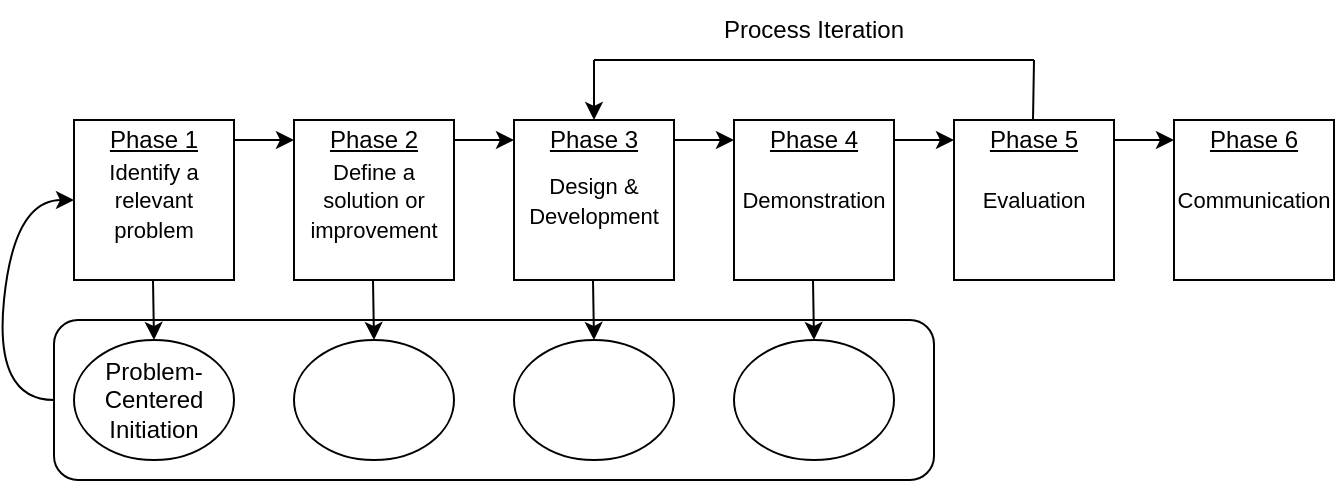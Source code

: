 <mxfile version="24.7.7">
  <diagram name="Page-1" id="jEW9U_bXJYBnuXSac5j7">
    <mxGraphModel dx="371" dy="205" grid="1" gridSize="10" guides="1" tooltips="1" connect="1" arrows="1" fold="1" page="1" pageScale="1" pageWidth="1169" pageHeight="827" math="0" shadow="0">
      <root>
        <mxCell id="0" />
        <mxCell id="1" parent="0" />
        <mxCell id="Z6GeiyVnoEUKx5BJEDNn-1" value="&lt;font style=&quot;font-size: 11px;&quot;&gt;Identify a relevant problem&lt;/font&gt;" style="whiteSpace=wrap;html=1;aspect=fixed;" parent="1" vertex="1">
          <mxGeometry x="130" y="100" width="80" height="80" as="geometry" />
        </mxCell>
        <mxCell id="Z6GeiyVnoEUKx5BJEDNn-2" value="&lt;font style=&quot;font-size: 11px;&quot;&gt;Define a solution or improvement&lt;/font&gt;" style="whiteSpace=wrap;html=1;aspect=fixed;" parent="1" vertex="1">
          <mxGeometry x="240" y="100" width="80" height="80" as="geometry" />
        </mxCell>
        <mxCell id="Z6GeiyVnoEUKx5BJEDNn-4" value="&lt;font style=&quot;font-size: 11px;&quot;&gt;Design &amp;amp; Development&lt;/font&gt;" style="whiteSpace=wrap;html=1;aspect=fixed;" parent="1" vertex="1">
          <mxGeometry x="350" y="100" width="80" height="80" as="geometry" />
        </mxCell>
        <mxCell id="Z6GeiyVnoEUKx5BJEDNn-5" value="&lt;font style=&quot;font-size: 11px;&quot;&gt;Demonstration&lt;/font&gt;" style="whiteSpace=wrap;html=1;aspect=fixed;" parent="1" vertex="1">
          <mxGeometry x="460" y="100" width="80" height="80" as="geometry" />
        </mxCell>
        <mxCell id="Z6GeiyVnoEUKx5BJEDNn-6" value="&lt;font style=&quot;font-size: 11px;&quot;&gt;Evaluation&lt;/font&gt;" style="whiteSpace=wrap;html=1;aspect=fixed;" parent="1" vertex="1">
          <mxGeometry x="570" y="100" width="80" height="80" as="geometry" />
        </mxCell>
        <mxCell id="Z6GeiyVnoEUKx5BJEDNn-7" value="&lt;font style=&quot;font-size: 11px;&quot;&gt;Communication&lt;/font&gt;" style="whiteSpace=wrap;html=1;aspect=fixed;" parent="1" vertex="1">
          <mxGeometry x="680" y="100" width="80" height="80" as="geometry" />
        </mxCell>
        <mxCell id="Z6GeiyVnoEUKx5BJEDNn-9" value="" style="endArrow=classic;html=1;rounded=0;" parent="1" edge="1">
          <mxGeometry width="50" height="50" relative="1" as="geometry">
            <mxPoint x="210" y="110" as="sourcePoint" />
            <mxPoint x="240" y="110" as="targetPoint" />
          </mxGeometry>
        </mxCell>
        <mxCell id="Z6GeiyVnoEUKx5BJEDNn-10" value="" style="endArrow=classic;html=1;rounded=0;" parent="1" edge="1">
          <mxGeometry width="50" height="50" relative="1" as="geometry">
            <mxPoint x="320" y="110" as="sourcePoint" />
            <mxPoint x="350" y="110" as="targetPoint" />
          </mxGeometry>
        </mxCell>
        <mxCell id="Z6GeiyVnoEUKx5BJEDNn-11" value="" style="endArrow=classic;html=1;rounded=0;" parent="1" edge="1">
          <mxGeometry width="50" height="50" relative="1" as="geometry">
            <mxPoint x="430" y="110" as="sourcePoint" />
            <mxPoint x="460" y="110" as="targetPoint" />
          </mxGeometry>
        </mxCell>
        <mxCell id="Z6GeiyVnoEUKx5BJEDNn-12" value="" style="endArrow=classic;html=1;rounded=0;" parent="1" edge="1">
          <mxGeometry width="50" height="50" relative="1" as="geometry">
            <mxPoint x="540" y="110" as="sourcePoint" />
            <mxPoint x="570" y="110" as="targetPoint" />
          </mxGeometry>
        </mxCell>
        <mxCell id="Z6GeiyVnoEUKx5BJEDNn-14" value="" style="endArrow=classic;html=1;rounded=0;" parent="1" edge="1">
          <mxGeometry width="50" height="50" relative="1" as="geometry">
            <mxPoint x="650" y="110" as="sourcePoint" />
            <mxPoint x="680" y="110" as="targetPoint" />
          </mxGeometry>
        </mxCell>
        <mxCell id="Z6GeiyVnoEUKx5BJEDNn-17" value="" style="endArrow=none;html=1;rounded=0;" parent="1" edge="1">
          <mxGeometry width="50" height="50" relative="1" as="geometry">
            <mxPoint x="609.5" y="100" as="sourcePoint" />
            <mxPoint x="610" y="70" as="targetPoint" />
          </mxGeometry>
        </mxCell>
        <mxCell id="Z6GeiyVnoEUKx5BJEDNn-18" value="" style="endArrow=none;html=1;rounded=0;" parent="1" edge="1">
          <mxGeometry width="50" height="50" relative="1" as="geometry">
            <mxPoint x="390" y="70" as="sourcePoint" />
            <mxPoint x="610" y="70" as="targetPoint" />
          </mxGeometry>
        </mxCell>
        <mxCell id="Z6GeiyVnoEUKx5BJEDNn-19" value="" style="endArrow=classic;html=1;rounded=0;" parent="1" edge="1">
          <mxGeometry width="50" height="50" relative="1" as="geometry">
            <mxPoint x="390" y="70" as="sourcePoint" />
            <mxPoint x="390" y="100" as="targetPoint" />
          </mxGeometry>
        </mxCell>
        <mxCell id="Z6GeiyVnoEUKx5BJEDNn-20" value="Process Iteration" style="text;html=1;align=center;verticalAlign=middle;whiteSpace=wrap;rounded=0;" parent="1" vertex="1">
          <mxGeometry x="440" y="40" width="120" height="30" as="geometry" />
        </mxCell>
        <mxCell id="Z6GeiyVnoEUKx5BJEDNn-21" value="Problem-Centered Initiation" style="ellipse;whiteSpace=wrap;html=1;" parent="1" vertex="1">
          <mxGeometry x="130" y="210" width="80" height="60" as="geometry" />
        </mxCell>
        <mxCell id="Z6GeiyVnoEUKx5BJEDNn-22" value="" style="endArrow=classic;html=1;rounded=0;" parent="1" edge="1">
          <mxGeometry width="50" height="50" relative="1" as="geometry">
            <mxPoint x="169.5" y="180" as="sourcePoint" />
            <mxPoint x="170" y="210" as="targetPoint" />
          </mxGeometry>
        </mxCell>
        <mxCell id="Z6GeiyVnoEUKx5BJEDNn-23" value="" style="ellipse;whiteSpace=wrap;html=1;" parent="1" vertex="1">
          <mxGeometry x="240" y="210" width="80" height="60" as="geometry" />
        </mxCell>
        <mxCell id="Z6GeiyVnoEUKx5BJEDNn-24" value="" style="ellipse;whiteSpace=wrap;html=1;" parent="1" vertex="1">
          <mxGeometry x="350" y="210" width="80" height="60" as="geometry" />
        </mxCell>
        <mxCell id="Z6GeiyVnoEUKx5BJEDNn-25" value="" style="ellipse;whiteSpace=wrap;html=1;" parent="1" vertex="1">
          <mxGeometry x="460" y="210" width="80" height="60" as="geometry" />
        </mxCell>
        <mxCell id="Z6GeiyVnoEUKx5BJEDNn-26" value="" style="endArrow=classic;html=1;rounded=0;" parent="1" edge="1">
          <mxGeometry width="50" height="50" relative="1" as="geometry">
            <mxPoint x="279.5" y="180" as="sourcePoint" />
            <mxPoint x="280" y="210" as="targetPoint" />
          </mxGeometry>
        </mxCell>
        <mxCell id="Z6GeiyVnoEUKx5BJEDNn-27" value="" style="endArrow=classic;html=1;rounded=0;" parent="1" edge="1">
          <mxGeometry width="50" height="50" relative="1" as="geometry">
            <mxPoint x="389.5" y="180" as="sourcePoint" />
            <mxPoint x="390" y="210" as="targetPoint" />
          </mxGeometry>
        </mxCell>
        <mxCell id="Z6GeiyVnoEUKx5BJEDNn-28" value="" style="endArrow=classic;html=1;rounded=0;" parent="1" edge="1">
          <mxGeometry width="50" height="50" relative="1" as="geometry">
            <mxPoint x="499.5" y="180" as="sourcePoint" />
            <mxPoint x="500" y="210" as="targetPoint" />
          </mxGeometry>
        </mxCell>
        <mxCell id="Z6GeiyVnoEUKx5BJEDNn-29" value="" style="rounded=1;whiteSpace=wrap;html=1;fillColor=none;" parent="1" vertex="1">
          <mxGeometry x="120" y="200" width="440" height="80" as="geometry" />
        </mxCell>
        <mxCell id="Z6GeiyVnoEUKx5BJEDNn-30" value="" style="curved=1;endArrow=classic;html=1;rounded=0;exitX=0;exitY=0.5;exitDx=0;exitDy=0;entryX=0;entryY=0.5;entryDx=0;entryDy=0;" parent="1" source="Z6GeiyVnoEUKx5BJEDNn-29" target="Z6GeiyVnoEUKx5BJEDNn-1" edge="1">
          <mxGeometry width="50" height="50" relative="1" as="geometry">
            <mxPoint x="60" y="250" as="sourcePoint" />
            <mxPoint x="110" y="200" as="targetPoint" />
            <Array as="points">
              <mxPoint x="90" y="240" />
              <mxPoint x="100" y="140" />
            </Array>
          </mxGeometry>
        </mxCell>
        <mxCell id="5tsD0YzkWhCfS1TCN_z1-1" value="Phase 1" style="text;html=1;align=center;verticalAlign=middle;whiteSpace=wrap;rounded=0;fontStyle=4" parent="1" vertex="1">
          <mxGeometry x="130" y="105" width="80" height="10" as="geometry" />
        </mxCell>
        <mxCell id="5tsD0YzkWhCfS1TCN_z1-3" value="Phase 2" style="text;html=1;align=center;verticalAlign=middle;whiteSpace=wrap;rounded=0;fontStyle=4" parent="1" vertex="1">
          <mxGeometry x="240" y="105" width="80" height="10" as="geometry" />
        </mxCell>
        <mxCell id="5tsD0YzkWhCfS1TCN_z1-4" value="Phase 3" style="text;html=1;align=center;verticalAlign=middle;whiteSpace=wrap;rounded=0;fontStyle=4" parent="1" vertex="1">
          <mxGeometry x="350" y="105" width="80" height="10" as="geometry" />
        </mxCell>
        <mxCell id="5tsD0YzkWhCfS1TCN_z1-5" value="Phase 4" style="text;html=1;align=center;verticalAlign=middle;whiteSpace=wrap;rounded=0;fontStyle=4" parent="1" vertex="1">
          <mxGeometry x="460" y="105" width="80" height="10" as="geometry" />
        </mxCell>
        <mxCell id="5tsD0YzkWhCfS1TCN_z1-6" value="Phase 5&lt;span style=&quot;color: rgba(0, 0, 0, 0); font-family: monospace; font-size: 0px; text-align: start; text-wrap: nowrap;&quot;&gt;%3CmxGraphModel%3E%3Croot%3E%3CmxCell%20id%3D%220%22%2F%3E%3CmxCell%20id%3D%221%22%20parent%3D%220%22%2F%3E%3CmxCell%20id%3D%222%22%20value%3D%22Phase%203%22%20style%3D%22text%3Bhtml%3D1%3Balign%3Dcenter%3BverticalAlign%3Dmiddle%3BwhiteSpace%3Dwrap%3Brounded%3D0%3B%22%20vertex%3D%221%22%20parent%3D%221%22%3E%3CmxGeometry%20x%3D%22350%22%20y%3D%22100%22%20width%3D%2280%22%20height%3D%2210%22%20as%3D%22geometry%22%2F%3E%3C%2FmxCell%3E%3C%2Froot%3E%3C%2FmxGraphModel%3E&lt;/span&gt;" style="text;html=1;align=center;verticalAlign=middle;whiteSpace=wrap;rounded=0;fontStyle=4" parent="1" vertex="1">
          <mxGeometry x="570" y="105" width="80" height="10" as="geometry" />
        </mxCell>
        <mxCell id="5tsD0YzkWhCfS1TCN_z1-7" value="Phase 6" style="text;html=1;align=center;verticalAlign=middle;whiteSpace=wrap;rounded=0;fontStyle=4" parent="1" vertex="1">
          <mxGeometry x="680" y="105" width="80" height="10" as="geometry" />
        </mxCell>
      </root>
    </mxGraphModel>
  </diagram>
</mxfile>
